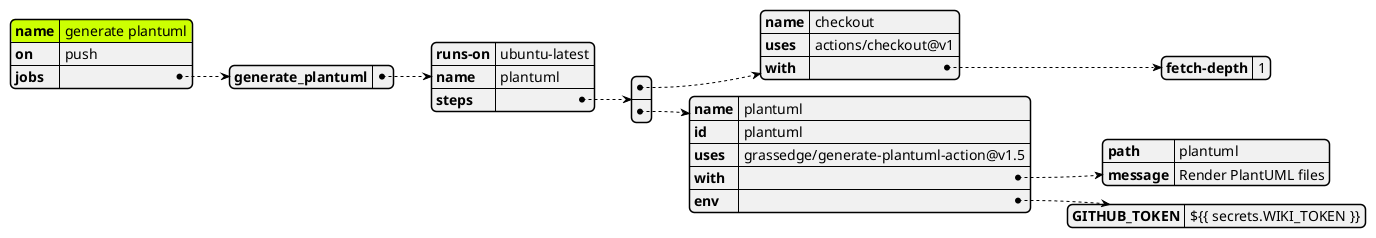 @startyaml
#highlight "name"
#highlight "steps" / "with" / "message"

name: generate plantuml
on: push
jobs:
  generate_plantuml:
    runs-on: ubuntu-latest
    name: plantuml
    steps:
      - name: checkout
        uses: actions/checkout@v1
        with:
          fetch-depth: 1
      - name: plantuml
        id: plantuml
        uses: grassedge/generate-plantuml-action@v1.5
        with:
          path: plantuml
          message: "Render PlantUML files"
        env:
          GITHUB_TOKEN: ${{ secrets.WIKI_TOKEN }}
@endyaml
